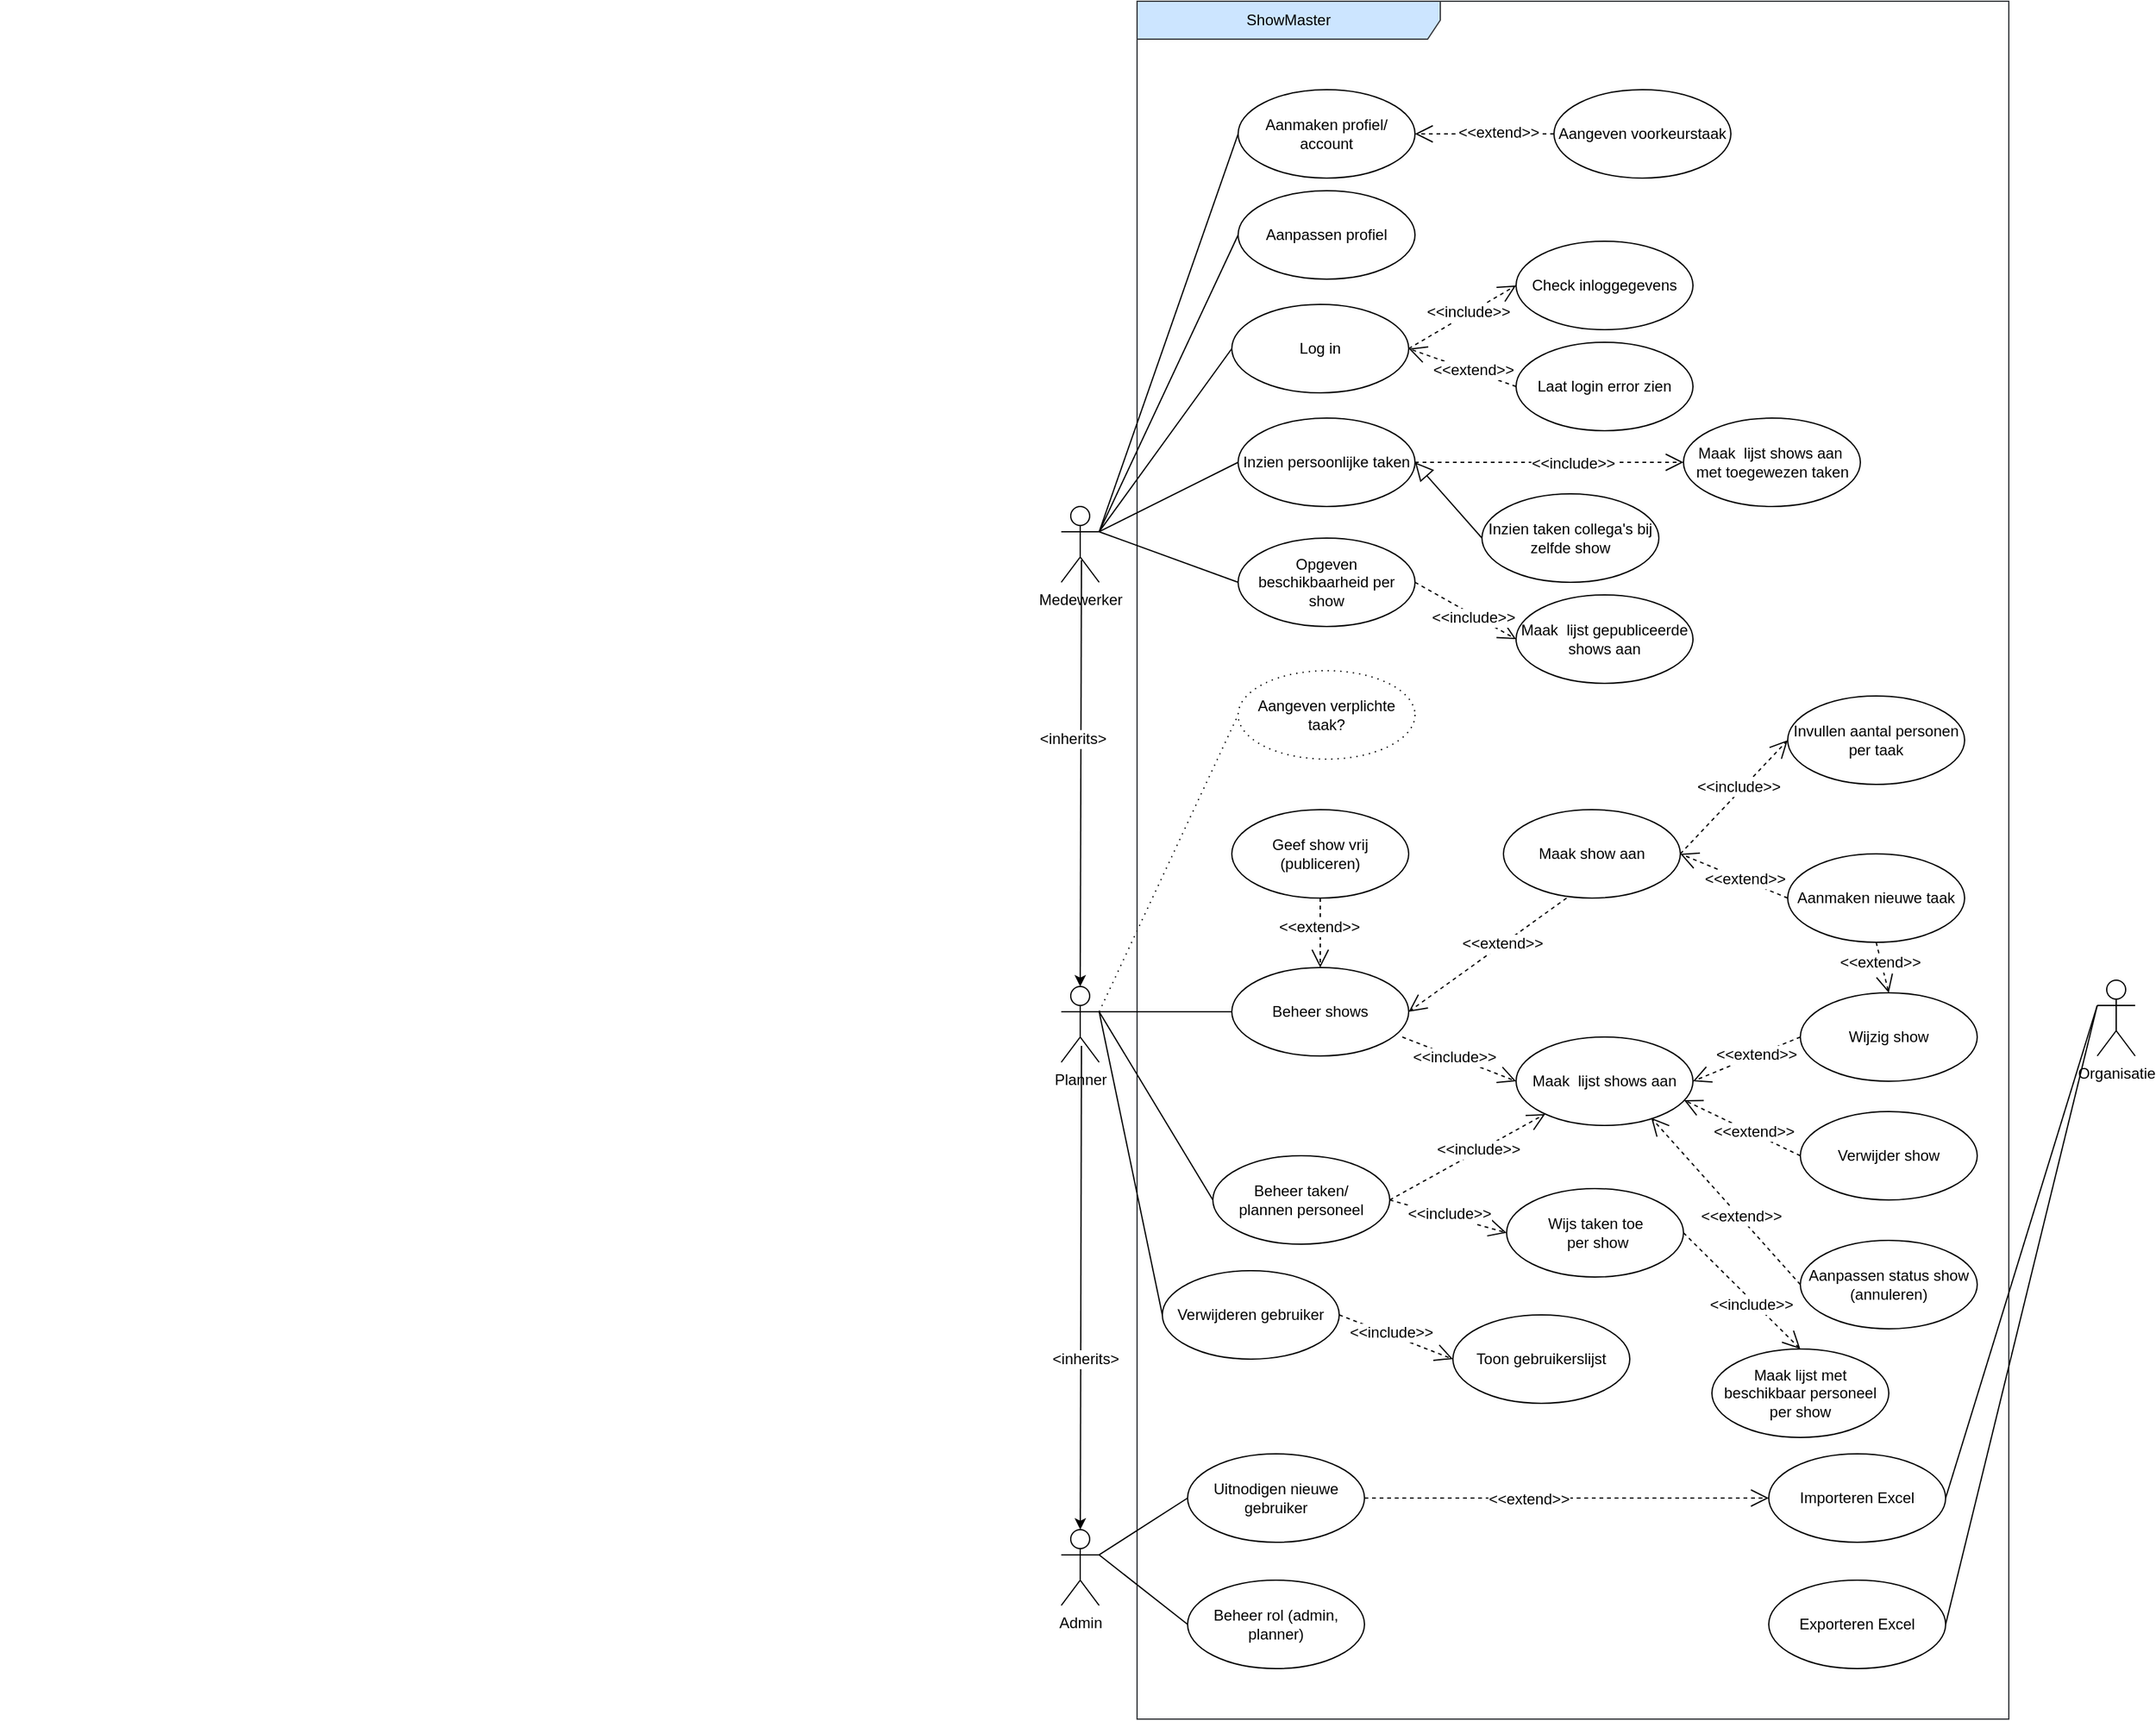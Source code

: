 <mxfile version="12.3.9" type="device" pages="1"><diagram id="63Dgajx7RVdvag6Upv2B" name="Page-1"><mxGraphModel dx="1422" dy="745" grid="1" gridSize="10" guides="1" tooltips="1" connect="1" arrows="1" fold="1" page="1" pageScale="1" pageWidth="827" pageHeight="1169" math="0" shadow="0"><root><mxCell id="0"/><mxCell id="1" parent="0"/><mxCell id="5yeZv31Xsz8RCUIxoDYr-2" value="ShowMaster" style="shape=umlFrame;whiteSpace=wrap;html=1;fixDash=0;container=0;width=240;comic=0;shadow=0;fillColor=#cce5ff;strokeColor=#36393d;" parent="1" vertex="1"><mxGeometry x="140" y="10" width="690" height="1360" as="geometry"><mxRectangle x="210" y="270" width="60" height="20" as="alternateBounds"/></mxGeometry></mxCell><mxCell id="5yeZv31Xsz8RCUIxoDYr-4" value="Medewerker" style="shape=umlActor;verticalLabelPosition=bottom;labelBackgroundColor=#ffffff;verticalAlign=top;html=1;shadow=0;comic=0;" parent="1" vertex="1"><mxGeometry x="80" y="410" width="30" height="60" as="geometry"/></mxCell><mxCell id="7aDTOr_ugDvHm5fWEMIT-33" value="Planner&lt;br&gt;" style="shape=umlActor;verticalLabelPosition=bottom;labelBackgroundColor=#ffffff;verticalAlign=top;html=1;shadow=0;comic=0;" parent="1" vertex="1"><mxGeometry x="80" y="790" width="30" height="60" as="geometry"/></mxCell><mxCell id="5yeZv31Xsz8RCUIxoDYr-11" value="Log in" style="ellipse;whiteSpace=wrap;html=1;shadow=0;comic=0;" parent="1" vertex="1"><mxGeometry x="215" y="250" width="140" height="70" as="geometry"/></mxCell><mxCell id="5yeZv31Xsz8RCUIxoDYr-12" value="Opgeven beschikbaarheid per show" style="ellipse;whiteSpace=wrap;html=1;shadow=0;comic=0;" parent="1" vertex="1"><mxGeometry x="220" y="435" width="140" height="70" as="geometry"/></mxCell><mxCell id="5yeZv31Xsz8RCUIxoDYr-13" value="Check inloggegevens" style="ellipse;whiteSpace=wrap;html=1;shadow=0;comic=0;" parent="1" vertex="1"><mxGeometry x="440" y="200" width="140" height="70" as="geometry"/></mxCell><mxCell id="5yeZv31Xsz8RCUIxoDYr-14" value="Laat login error zien" style="ellipse;whiteSpace=wrap;html=1;shadow=0;comic=0;" parent="1" vertex="1"><mxGeometry x="440" y="280" width="140" height="70" as="geometry"/></mxCell><mxCell id="5yeZv31Xsz8RCUIxoDYr-34" value="" style="rounded=0;orthogonalLoop=1;jettySize=auto;html=1;startArrow=block;startFill=0;startSize=12;endArrow=none;endFill=0;targetPerimeterSpacing=0;entryX=0;entryY=0.5;entryDx=0;entryDy=0;exitX=1;exitY=0.5;exitDx=0;exitDy=0;" parent="1" source="5yeZv31Xsz8RCUIxoDYr-15" target="5yeZv31Xsz8RCUIxoDYr-33" edge="1"><mxGeometry relative="1" as="geometry"/></mxCell><mxCell id="5yeZv31Xsz8RCUIxoDYr-15" value="Inzien persoonlijke taken" style="ellipse;whiteSpace=wrap;html=1;shadow=0;comic=0;" parent="1" vertex="1"><mxGeometry x="220" y="340" width="140" height="70" as="geometry"/></mxCell><mxCell id="5yeZv31Xsz8RCUIxoDYr-17" value="" style="endArrow=none;html=1;exitX=1;exitY=0.333;exitDx=0;exitDy=0;exitPerimeter=0;entryX=0;entryY=0.5;entryDx=0;entryDy=0;" parent="1" source="5yeZv31Xsz8RCUIxoDYr-4" target="5yeZv31Xsz8RCUIxoDYr-11" edge="1"><mxGeometry relative="1" as="geometry"><mxPoint x="70" y="740" as="sourcePoint"/><mxPoint x="230" y="740" as="targetPoint"/></mxGeometry></mxCell><mxCell id="5yeZv31Xsz8RCUIxoDYr-18" value="" style="resizable=0;html=1;align=left;verticalAlign=bottom;labelBackgroundColor=#ffffff;fontSize=10;" parent="5yeZv31Xsz8RCUIxoDYr-17" connectable="0" vertex="1"><mxGeometry x="-1" relative="1" as="geometry"/></mxCell><mxCell id="5yeZv31Xsz8RCUIxoDYr-19" value="" style="resizable=0;html=1;align=right;verticalAlign=bottom;labelBackgroundColor=#ffffff;fontSize=10;" parent="5yeZv31Xsz8RCUIxoDYr-17" connectable="0" vertex="1"><mxGeometry x="1" relative="1" as="geometry"/></mxCell><mxCell id="5yeZv31Xsz8RCUIxoDYr-20" value="" style="endArrow=open;dashed=1;endFill=0;endSize=12;html=1;exitX=1;exitY=0.5;exitDx=0;exitDy=0;entryX=0;entryY=0.5;entryDx=0;entryDy=0;" parent="1" source="5yeZv31Xsz8RCUIxoDYr-11" target="5yeZv31Xsz8RCUIxoDYr-13" edge="1"><mxGeometry width="160" relative="1" as="geometry"><mxPoint x="70" y="740" as="sourcePoint"/><mxPoint x="230" y="740" as="targetPoint"/></mxGeometry></mxCell><mxCell id="5yeZv31Xsz8RCUIxoDYr-22" value="&amp;lt;&amp;lt;include&amp;gt;&amp;gt;" style="text;html=1;align=center;verticalAlign=middle;resizable=0;points=[];;labelBackgroundColor=#ffffff;" parent="5yeZv31Xsz8RCUIxoDYr-20" vertex="1" connectable="0"><mxGeometry x="0.208" y="2" relative="1" as="geometry"><mxPoint x="-4" y="2.5" as="offset"/></mxGeometry></mxCell><mxCell id="5yeZv31Xsz8RCUIxoDYr-25" value="" style="endArrow=none;html=1;exitX=1;exitY=0.333;exitDx=0;exitDy=0;exitPerimeter=0;entryX=0;entryY=0.5;entryDx=0;entryDy=0;" parent="1" source="5yeZv31Xsz8RCUIxoDYr-4" target="5yeZv31Xsz8RCUIxoDYr-12" edge="1"><mxGeometry relative="1" as="geometry"><mxPoint x="120" y="440.0" as="sourcePoint"/><mxPoint x="230" y="285" as="targetPoint"/></mxGeometry></mxCell><mxCell id="5yeZv31Xsz8RCUIxoDYr-26" value="" style="resizable=0;html=1;align=left;verticalAlign=bottom;labelBackgroundColor=#ffffff;fontSize=10;" parent="5yeZv31Xsz8RCUIxoDYr-25" connectable="0" vertex="1"><mxGeometry x="-1" relative="1" as="geometry"/></mxCell><mxCell id="5yeZv31Xsz8RCUIxoDYr-27" value="" style="resizable=0;html=1;align=right;verticalAlign=bottom;labelBackgroundColor=#ffffff;fontSize=10;" parent="5yeZv31Xsz8RCUIxoDYr-25" connectable="0" vertex="1"><mxGeometry x="1" relative="1" as="geometry"/></mxCell><mxCell id="5yeZv31Xsz8RCUIxoDYr-28" value="" style="endArrow=none;html=1;entryX=0;entryY=0.5;entryDx=0;entryDy=0;exitX=1;exitY=0.333;exitDx=0;exitDy=0;exitPerimeter=0;" parent="1" source="5yeZv31Xsz8RCUIxoDYr-4" target="5yeZv31Xsz8RCUIxoDYr-15" edge="1"><mxGeometry relative="1" as="geometry"><mxPoint x="120" y="430" as="sourcePoint"/><mxPoint x="240" y="295" as="targetPoint"/></mxGeometry></mxCell><mxCell id="5yeZv31Xsz8RCUIxoDYr-29" value="" style="resizable=0;html=1;align=left;verticalAlign=bottom;labelBackgroundColor=#ffffff;fontSize=10;" parent="5yeZv31Xsz8RCUIxoDYr-28" connectable="0" vertex="1"><mxGeometry x="-1" relative="1" as="geometry"/></mxCell><mxCell id="5yeZv31Xsz8RCUIxoDYr-30" value="" style="resizable=0;html=1;align=right;verticalAlign=bottom;labelBackgroundColor=#ffffff;fontSize=10;" parent="5yeZv31Xsz8RCUIxoDYr-28" connectable="0" vertex="1"><mxGeometry x="1" relative="1" as="geometry"/></mxCell><mxCell id="5yeZv31Xsz8RCUIxoDYr-33" value="Inzien taken collega's bij zelfde show" style="ellipse;whiteSpace=wrap;html=1;shadow=0;comic=0;" parent="1" vertex="1"><mxGeometry x="413" y="400" width="140" height="70" as="geometry"/></mxCell><mxCell id="7aDTOr_ugDvHm5fWEMIT-28" value="" style="rounded=0;orthogonalLoop=1;jettySize=auto;html=1;exitX=0.533;exitY=0.783;exitDx=0;exitDy=0;exitPerimeter=0;" parent="1" source="7aDTOr_ugDvHm5fWEMIT-33" target="7aDTOr_ugDvHm5fWEMIT-27" edge="1"><mxGeometry relative="1" as="geometry"><mxPoint x="95" y="850" as="sourcePoint"/></mxGeometry></mxCell><mxCell id="7aDTOr_ugDvHm5fWEMIT-27" value="Admin" style="shape=umlActor;verticalLabelPosition=bottom;labelBackgroundColor=#ffffff;verticalAlign=top;html=1;shadow=0;comic=0;" parent="1" vertex="1"><mxGeometry x="80" y="1220" width="30" height="60" as="geometry"/></mxCell><mxCell id="5yeZv31Xsz8RCUIxoDYr-40" value="Beheer taken/&lt;br&gt;plannen personeel" style="ellipse;whiteSpace=wrap;html=1;shadow=0;comic=0;" parent="1" vertex="1"><mxGeometry x="200" y="924" width="140" height="70" as="geometry"/></mxCell><mxCell id="5yeZv31Xsz8RCUIxoDYr-41" value="Maak lijst met beschikbaar personeel per show" style="ellipse;whiteSpace=wrap;html=1;shadow=0;comic=0;" parent="1" vertex="1"><mxGeometry x="595" y="1077" width="140" height="70" as="geometry"/></mxCell><mxCell id="5yeZv31Xsz8RCUIxoDYr-47" value="" style="endArrow=none;html=1;entryX=0;entryY=0.5;entryDx=0;entryDy=0;exitX=1;exitY=0.333;exitDx=0;exitDy=0;exitPerimeter=0;" parent="1" source="7aDTOr_ugDvHm5fWEMIT-33" target="5yeZv31Xsz8RCUIxoDYr-40" edge="1"><mxGeometry relative="1" as="geometry"><mxPoint x="110" y="1110" as="sourcePoint"/><mxPoint x="230.0" y="585" as="targetPoint"/></mxGeometry></mxCell><mxCell id="5yeZv31Xsz8RCUIxoDYr-48" value="" style="resizable=0;html=1;align=left;verticalAlign=bottom;labelBackgroundColor=#ffffff;fontSize=10;" parent="5yeZv31Xsz8RCUIxoDYr-47" connectable="0" vertex="1"><mxGeometry x="-1" relative="1" as="geometry"/></mxCell><mxCell id="5yeZv31Xsz8RCUIxoDYr-49" value="" style="resizable=0;html=1;align=right;verticalAlign=bottom;labelBackgroundColor=#ffffff;fontSize=10;" parent="5yeZv31Xsz8RCUIxoDYr-47" connectable="0" vertex="1"><mxGeometry x="1" relative="1" as="geometry"/></mxCell><mxCell id="5yeZv31Xsz8RCUIxoDYr-63" value="Wijs taken toe&lt;br&gt;&amp;nbsp;per show" style="ellipse;whiteSpace=wrap;html=1;shadow=0;comic=0;" parent="1" vertex="1"><mxGeometry x="432.5" y="950" width="140" height="70" as="geometry"/></mxCell><mxCell id="5yeZv31Xsz8RCUIxoDYr-64" value="" style="endArrow=open;dashed=1;endFill=0;endSize=12;html=1;exitX=1;exitY=0.5;exitDx=0;exitDy=0;entryX=0;entryY=0.5;entryDx=0;entryDy=0;" parent="1" source="5yeZv31Xsz8RCUIxoDYr-40" target="5yeZv31Xsz8RCUIxoDYr-63" edge="1"><mxGeometry width="160" relative="1" as="geometry"><mxPoint x="275" y="1168" as="sourcePoint"/><mxPoint x="355" y="1238" as="targetPoint"/></mxGeometry></mxCell><mxCell id="5yeZv31Xsz8RCUIxoDYr-65" value="&amp;lt;&amp;lt;include&amp;gt;&amp;gt;" style="text;html=1;align=center;verticalAlign=middle;resizable=0;points=[];;labelBackgroundColor=#ffffff;" parent="5yeZv31Xsz8RCUIxoDYr-64" vertex="1" connectable="0"><mxGeometry x="0.208" y="2" relative="1" as="geometry"><mxPoint x="-10" y="-3" as="offset"/></mxGeometry></mxCell><mxCell id="7aDTOr_ugDvHm5fWEMIT-2" value="Beheer shows" style="ellipse;whiteSpace=wrap;html=1;shadow=0;comic=0;" parent="1" vertex="1"><mxGeometry x="215" y="775" width="140" height="70" as="geometry"/></mxCell><mxCell id="7aDTOr_ugDvHm5fWEMIT-3" value="Maak show aan" style="ellipse;whiteSpace=wrap;html=1;shadow=0;comic=0;" parent="1" vertex="1"><mxGeometry x="430" y="650" width="140" height="70" as="geometry"/></mxCell><mxCell id="7aDTOr_ugDvHm5fWEMIT-4" value="Wijzig show" style="ellipse;whiteSpace=wrap;html=1;shadow=0;comic=0;" parent="1" vertex="1"><mxGeometry x="665" y="795" width="140" height="70" as="geometry"/></mxCell><mxCell id="7aDTOr_ugDvHm5fWEMIT-5" value="Verwijder show" style="ellipse;whiteSpace=wrap;html=1;shadow=0;comic=0;" parent="1" vertex="1"><mxGeometry x="665" y="889" width="140" height="70" as="geometry"/></mxCell><mxCell id="7aDTOr_ugDvHm5fWEMIT-6" value="Aanpassen status show&lt;br&gt;(annuleren)" style="ellipse;whiteSpace=wrap;html=1;shadow=0;comic=0;" parent="1" vertex="1"><mxGeometry x="665" y="991" width="140" height="70" as="geometry"/></mxCell><mxCell id="7aDTOr_ugDvHm5fWEMIT-7" value="" style="endArrow=none;html=1;entryX=0;entryY=0.5;entryDx=0;entryDy=0;" parent="1" target="7aDTOr_ugDvHm5fWEMIT-2" edge="1"><mxGeometry relative="1" as="geometry"><mxPoint x="110" y="810" as="sourcePoint"/><mxPoint x="220" y="725" as="targetPoint"/></mxGeometry></mxCell><mxCell id="7aDTOr_ugDvHm5fWEMIT-8" value="" style="resizable=0;html=1;align=left;verticalAlign=bottom;labelBackgroundColor=#ffffff;fontSize=10;" parent="7aDTOr_ugDvHm5fWEMIT-7" connectable="0" vertex="1"><mxGeometry x="-1" relative="1" as="geometry"/></mxCell><mxCell id="7aDTOr_ugDvHm5fWEMIT-9" value="" style="resizable=0;html=1;align=right;verticalAlign=bottom;labelBackgroundColor=#ffffff;fontSize=10;" parent="7aDTOr_ugDvHm5fWEMIT-7" connectable="0" vertex="1"><mxGeometry x="1" relative="1" as="geometry"/></mxCell><mxCell id="7aDTOr_ugDvHm5fWEMIT-18" value="Geef show vrij (publiceren)" style="ellipse;whiteSpace=wrap;html=1;shadow=0;comic=0;" parent="1" vertex="1"><mxGeometry x="215" y="650" width="140" height="70" as="geometry"/></mxCell><mxCell id="7aDTOr_ugDvHm5fWEMIT-23" value="Invullen aantal personen per taak" style="ellipse;whiteSpace=wrap;html=1;shadow=0;comic=0;" parent="1" vertex="1"><mxGeometry x="655" y="560" width="140" height="70" as="geometry"/></mxCell><mxCell id="7aDTOr_ugDvHm5fWEMIT-24" value="" style="endArrow=open;dashed=1;endFill=0;endSize=12;html=1;exitX=1;exitY=0.5;exitDx=0;exitDy=0;entryX=0;entryY=0.5;entryDx=0;entryDy=0;" parent="1" source="7aDTOr_ugDvHm5fWEMIT-3" target="7aDTOr_ugDvHm5fWEMIT-23" edge="1"><mxGeometry width="160" relative="1" as="geometry"><mxPoint x="365" y="820" as="sourcePoint"/><mxPoint x="415" y="690" as="targetPoint"/></mxGeometry></mxCell><mxCell id="7aDTOr_ugDvHm5fWEMIT-25" value="&amp;lt;&amp;lt;include&amp;gt;&amp;gt;" style="text;html=1;align=center;verticalAlign=middle;resizable=0;points=[];;labelBackgroundColor=#ffffff;" parent="7aDTOr_ugDvHm5fWEMIT-24" vertex="1" connectable="0"><mxGeometry x="0.208" y="2" relative="1" as="geometry"><mxPoint x="-4" y="2.5" as="offset"/></mxGeometry></mxCell><mxCell id="7aDTOr_ugDvHm5fWEMIT-26" value="Uitnodigen nieuwe gebruiker" style="ellipse;whiteSpace=wrap;html=1;shadow=0;comic=0;" parent="1" vertex="1"><mxGeometry x="180" y="1160" width="140" height="70" as="geometry"/></mxCell><mxCell id="7aDTOr_ugDvHm5fWEMIT-29" value="Verwijderen gebruiker" style="ellipse;whiteSpace=wrap;html=1;shadow=0;comic=0;" parent="1" vertex="1"><mxGeometry x="160" y="1015" width="140" height="70" as="geometry"/></mxCell><mxCell id="7aDTOr_ugDvHm5fWEMIT-30" value="Aanmaken nieuwe taak" style="ellipse;whiteSpace=wrap;html=1;shadow=0;comic=0;" parent="1" vertex="1"><mxGeometry x="655" y="685" width="140" height="70" as="geometry"/></mxCell><mxCell id="7aDTOr_ugDvHm5fWEMIT-35" value="Aanpassen profiel" style="ellipse;whiteSpace=wrap;html=1;shadow=0;comic=0;" parent="1" vertex="1"><mxGeometry x="220" y="160" width="140" height="70" as="geometry"/></mxCell><mxCell id="7aDTOr_ugDvHm5fWEMIT-36" value="" style="endArrow=none;html=1;entryX=0;entryY=0.5;entryDx=0;entryDy=0;" parent="1" target="7aDTOr_ugDvHm5fWEMIT-35" edge="1"><mxGeometry relative="1" as="geometry"><mxPoint x="110" y="430" as="sourcePoint"/><mxPoint x="230" y="385" as="targetPoint"/></mxGeometry></mxCell><mxCell id="7aDTOr_ugDvHm5fWEMIT-37" value="" style="resizable=0;html=1;align=left;verticalAlign=bottom;labelBackgroundColor=#ffffff;fontSize=10;" parent="7aDTOr_ugDvHm5fWEMIT-36" connectable="0" vertex="1"><mxGeometry x="-1" relative="1" as="geometry"/></mxCell><mxCell id="7aDTOr_ugDvHm5fWEMIT-38" value="" style="resizable=0;html=1;align=right;verticalAlign=bottom;labelBackgroundColor=#ffffff;fontSize=10;" parent="7aDTOr_ugDvHm5fWEMIT-36" connectable="0" vertex="1"><mxGeometry x="1" relative="1" as="geometry"/></mxCell><mxCell id="7aDTOr_ugDvHm5fWEMIT-42" value="" style="endArrow=none;html=1;entryX=0;entryY=0.5;entryDx=0;entryDy=0;" parent="1" target="7aDTOr_ugDvHm5fWEMIT-29" edge="1"><mxGeometry relative="1" as="geometry"><mxPoint x="110" y="810" as="sourcePoint"/><mxPoint x="200" y="1169" as="targetPoint"/></mxGeometry></mxCell><mxCell id="7aDTOr_ugDvHm5fWEMIT-43" value="" style="resizable=0;html=1;align=left;verticalAlign=bottom;labelBackgroundColor=#ffffff;fontSize=10;" parent="7aDTOr_ugDvHm5fWEMIT-42" connectable="0" vertex="1"><mxGeometry x="-1" relative="1" as="geometry"/></mxCell><mxCell id="7aDTOr_ugDvHm5fWEMIT-44" value="" style="resizable=0;html=1;align=right;verticalAlign=bottom;labelBackgroundColor=#ffffff;fontSize=10;" parent="7aDTOr_ugDvHm5fWEMIT-42" connectable="0" vertex="1"><mxGeometry x="1" relative="1" as="geometry"/></mxCell><mxCell id="7aDTOr_ugDvHm5fWEMIT-45" value="" style="endArrow=none;html=1;entryX=0;entryY=0.5;entryDx=0;entryDy=0;exitX=1;exitY=0.333;exitDx=0;exitDy=0;exitPerimeter=0;" parent="1" source="7aDTOr_ugDvHm5fWEMIT-27" target="7aDTOr_ugDvHm5fWEMIT-26" edge="1"><mxGeometry relative="1" as="geometry"><mxPoint x="120" y="750" as="sourcePoint"/><mxPoint x="210" y="1109" as="targetPoint"/></mxGeometry></mxCell><mxCell id="7aDTOr_ugDvHm5fWEMIT-46" value="" style="resizable=0;html=1;align=left;verticalAlign=bottom;labelBackgroundColor=#ffffff;fontSize=10;" parent="7aDTOr_ugDvHm5fWEMIT-45" connectable="0" vertex="1"><mxGeometry x="-1" relative="1" as="geometry"/></mxCell><mxCell id="7aDTOr_ugDvHm5fWEMIT-47" value="" style="resizable=0;html=1;align=right;verticalAlign=bottom;labelBackgroundColor=#ffffff;fontSize=10;" parent="7aDTOr_ugDvHm5fWEMIT-45" connectable="0" vertex="1"><mxGeometry x="1" relative="1" as="geometry"/></mxCell><mxCell id="7aDTOr_ugDvHm5fWEMIT-48" value="Beheer rol (admin, planner)" style="ellipse;whiteSpace=wrap;html=1;shadow=0;comic=0;" parent="1" vertex="1"><mxGeometry x="180" y="1260" width="140" height="70" as="geometry"/></mxCell><mxCell id="7aDTOr_ugDvHm5fWEMIT-52" value="Aangeven voorkeurstaak" style="ellipse;whiteSpace=wrap;html=1;shadow=0;comic=0;" parent="1" vertex="1"><mxGeometry x="470" y="80" width="140" height="70" as="geometry"/></mxCell><mxCell id="7aDTOr_ugDvHm5fWEMIT-53" value="Maak&amp;nbsp; lijst shows aan" style="ellipse;whiteSpace=wrap;html=1;shadow=0;comic=0;" parent="1" vertex="1"><mxGeometry x="440" y="830" width="140" height="70" as="geometry"/></mxCell><mxCell id="7aDTOr_ugDvHm5fWEMIT-60" value="&amp;lt;inherits&amp;gt;" style="text;html=1;align=center;verticalAlign=middle;resizable=0;points=[];;labelBackgroundColor=#ffffff;" parent="1" vertex="1" connectable="0"><mxGeometry x="-750" y="1075" as="geometry"><mxPoint x="849" y="10" as="offset"/></mxGeometry></mxCell><mxCell id="7aDTOr_ugDvHm5fWEMIT-61" value="Importeren Excel" style="ellipse;whiteSpace=wrap;html=1;shadow=0;comic=0;" parent="1" vertex="1"><mxGeometry x="640" y="1160" width="140" height="70" as="geometry"/></mxCell><mxCell id="7aDTOr_ugDvHm5fWEMIT-62" value="Exporteren Excel" style="ellipse;whiteSpace=wrap;html=1;shadow=0;comic=0;" parent="1" vertex="1"><mxGeometry x="640" y="1260" width="140" height="70" as="geometry"/></mxCell><mxCell id="7aDTOr_ugDvHm5fWEMIT-63" value="Aangeven verplichte taak?" style="ellipse;whiteSpace=wrap;html=1;shadow=0;comic=0;dashed=1;dashPattern=1 4;" parent="1" vertex="1"><mxGeometry x="220" y="540" width="140" height="70" as="geometry"/></mxCell><mxCell id="7aDTOr_ugDvHm5fWEMIT-67" value="" style="endArrow=open;dashed=1;endFill=0;endSize=12;html=1;exitX=0;exitY=0.5;exitDx=0;exitDy=0;entryX=1;entryY=0.5;entryDx=0;entryDy=0;" parent="1" source="5yeZv31Xsz8RCUIxoDYr-14" target="5yeZv31Xsz8RCUIxoDYr-11" edge="1"><mxGeometry width="160" relative="1" as="geometry"><mxPoint x="423" y="795" as="sourcePoint"/><mxPoint x="490.647" y="721.774" as="targetPoint"/></mxGeometry></mxCell><mxCell id="7aDTOr_ugDvHm5fWEMIT-68" value="&amp;lt;&amp;lt;extend&amp;gt;&amp;gt;" style="text;html=1;align=center;verticalAlign=middle;resizable=0;points=[];;labelBackgroundColor=#ffffff;" parent="7aDTOr_ugDvHm5fWEMIT-67" vertex="1" connectable="0"><mxGeometry x="-0.188" y="-1" relative="1" as="geometry"><mxPoint as="offset"/></mxGeometry></mxCell><mxCell id="7aDTOr_ugDvHm5fWEMIT-69" value="" style="endArrow=open;dashed=1;endFill=0;endSize=12;html=1;exitX=0;exitY=0.5;exitDx=0;exitDy=0;" parent="1" source="7aDTOr_ugDvHm5fWEMIT-52" target="7aDTOr_ugDvHm5fWEMIT-72" edge="1"><mxGeometry width="160" relative="1" as="geometry"><mxPoint x="440" y="500" as="sourcePoint"/><mxPoint x="360" y="460" as="targetPoint"/></mxGeometry></mxCell><mxCell id="7aDTOr_ugDvHm5fWEMIT-70" value="&amp;lt;&amp;lt;extend&amp;gt;&amp;gt;" style="text;html=1;align=center;verticalAlign=middle;resizable=0;points=[];;labelBackgroundColor=#ffffff;" parent="7aDTOr_ugDvHm5fWEMIT-69" vertex="1" connectable="0"><mxGeometry x="-0.188" y="-1" relative="1" as="geometry"><mxPoint as="offset"/></mxGeometry></mxCell><mxCell id="7aDTOr_ugDvHm5fWEMIT-72" value="Aanmaken profiel/&lt;br&gt;account" style="ellipse;whiteSpace=wrap;html=1;shadow=0;comic=0;" parent="1" vertex="1"><mxGeometry x="220" y="80" width="140" height="70" as="geometry"/></mxCell><mxCell id="7aDTOr_ugDvHm5fWEMIT-73" value="" style="endArrow=open;dashed=1;endFill=0;endSize=12;html=1;exitX=1;exitY=0.5;exitDx=0;exitDy=0;" parent="1" source="5yeZv31Xsz8RCUIxoDYr-40" target="7aDTOr_ugDvHm5fWEMIT-53" edge="1"><mxGeometry width="160" relative="1" as="geometry"><mxPoint x="325" y="1018" as="sourcePoint"/><mxPoint x="453.96" y="844.99" as="targetPoint"/></mxGeometry></mxCell><mxCell id="7aDTOr_ugDvHm5fWEMIT-74" value="&amp;lt;&amp;lt;include&amp;gt;&amp;gt;" style="text;html=1;align=center;verticalAlign=middle;resizable=0;points=[];;labelBackgroundColor=#ffffff;" parent="7aDTOr_ugDvHm5fWEMIT-73" vertex="1" connectable="0"><mxGeometry x="0.208" y="2" relative="1" as="geometry"><mxPoint x="-4" y="2.5" as="offset"/></mxGeometry></mxCell><mxCell id="7aDTOr_ugDvHm5fWEMIT-76" value="" style="endArrow=none;html=1;exitX=0;exitY=0.5;exitDx=0;exitDy=0;" parent="1" source="7aDTOr_ugDvHm5fWEMIT-48" edge="1"><mxGeometry relative="1" as="geometry"><mxPoint x="120" y="1250" as="sourcePoint"/><mxPoint x="110" y="1240" as="targetPoint"/></mxGeometry></mxCell><mxCell id="7aDTOr_ugDvHm5fWEMIT-77" value="" style="resizable=0;html=1;align=left;verticalAlign=bottom;labelBackgroundColor=#ffffff;fontSize=10;" parent="7aDTOr_ugDvHm5fWEMIT-76" connectable="0" vertex="1"><mxGeometry x="-1" relative="1" as="geometry"/></mxCell><mxCell id="7aDTOr_ugDvHm5fWEMIT-78" value="" style="resizable=0;html=1;align=right;verticalAlign=bottom;labelBackgroundColor=#ffffff;fontSize=10;" parent="7aDTOr_ugDvHm5fWEMIT-76" connectable="0" vertex="1"><mxGeometry x="1" relative="1" as="geometry"/></mxCell><mxCell id="7aDTOr_ugDvHm5fWEMIT-85" value="" style="rounded=0;orthogonalLoop=1;jettySize=auto;html=1;exitX=0.533;exitY=0.783;exitDx=0;exitDy=0;exitPerimeter=0;" parent="1" edge="1"><mxGeometry relative="1" as="geometry"><mxPoint x="95.99" y="452.48" as="sourcePoint"/><mxPoint x="95" y="790" as="targetPoint"/></mxGeometry></mxCell><mxCell id="7aDTOr_ugDvHm5fWEMIT-86" value="&amp;lt;inherits&amp;gt;" style="text;html=1;align=center;verticalAlign=middle;resizable=0;points=[];;labelBackgroundColor=#ffffff;" parent="1" vertex="1" connectable="0"><mxGeometry x="-760" y="584" as="geometry"><mxPoint x="849" y="10" as="offset"/></mxGeometry></mxCell><mxCell id="RM0e2aBUKjIgCUnkiUgG-1" value="" style="endArrow=none;html=1;entryX=0;entryY=0.5;entryDx=0;entryDy=0;" edge="1" parent="1" target="7aDTOr_ugDvHm5fWEMIT-72"><mxGeometry relative="1" as="geometry"><mxPoint x="110" y="430" as="sourcePoint"/><mxPoint x="230" y="205" as="targetPoint"/></mxGeometry></mxCell><mxCell id="RM0e2aBUKjIgCUnkiUgG-2" value="" style="resizable=0;html=1;align=left;verticalAlign=bottom;labelBackgroundColor=#ffffff;fontSize=10;" connectable="0" vertex="1" parent="RM0e2aBUKjIgCUnkiUgG-1"><mxGeometry x="-1" relative="1" as="geometry"/></mxCell><mxCell id="RM0e2aBUKjIgCUnkiUgG-3" value="" style="resizable=0;html=1;align=right;verticalAlign=bottom;labelBackgroundColor=#ffffff;fontSize=10;" connectable="0" vertex="1" parent="RM0e2aBUKjIgCUnkiUgG-1"><mxGeometry x="1" relative="1" as="geometry"/></mxCell><mxCell id="RM0e2aBUKjIgCUnkiUgG-5" value="" style="endArrow=none;html=1;entryX=0;entryY=0.5;entryDx=0;entryDy=0;exitX=1;exitY=0.333;exitDx=0;exitDy=0;exitPerimeter=0;dashed=1;dashPattern=1 4;" edge="1" parent="1" source="7aDTOr_ugDvHm5fWEMIT-33" target="7aDTOr_ugDvHm5fWEMIT-63"><mxGeometry relative="1" as="geometry"><mxPoint x="120" y="820" as="sourcePoint"/><mxPoint x="225" y="820" as="targetPoint"/></mxGeometry></mxCell><mxCell id="RM0e2aBUKjIgCUnkiUgG-6" value="" style="resizable=0;html=1;align=left;verticalAlign=bottom;labelBackgroundColor=#ffffff;fontSize=10;" connectable="0" vertex="1" parent="RM0e2aBUKjIgCUnkiUgG-5"><mxGeometry x="-1" relative="1" as="geometry"/></mxCell><mxCell id="RM0e2aBUKjIgCUnkiUgG-7" value="" style="resizable=0;html=1;align=right;verticalAlign=bottom;labelBackgroundColor=#ffffff;fontSize=10;" connectable="0" vertex="1" parent="RM0e2aBUKjIgCUnkiUgG-5"><mxGeometry x="1" relative="1" as="geometry"/></mxCell><mxCell id="RM0e2aBUKjIgCUnkiUgG-8" value="" style="endArrow=open;dashed=1;endFill=0;endSize=12;html=1;exitX=0.357;exitY=1;exitDx=0;exitDy=0;entryX=1;entryY=0.5;entryDx=0;entryDy=0;exitPerimeter=0;" edge="1" parent="1" source="7aDTOr_ugDvHm5fWEMIT-3" target="7aDTOr_ugDvHm5fWEMIT-2"><mxGeometry width="160" relative="1" as="geometry"><mxPoint x="450" y="325" as="sourcePoint"/><mxPoint x="365" y="295" as="targetPoint"/></mxGeometry></mxCell><mxCell id="RM0e2aBUKjIgCUnkiUgG-9" value="&amp;lt;&amp;lt;extend&amp;gt;&amp;gt;" style="text;html=1;align=center;verticalAlign=middle;resizable=0;points=[];;labelBackgroundColor=#ffffff;" vertex="1" connectable="0" parent="RM0e2aBUKjIgCUnkiUgG-8"><mxGeometry x="-0.188" y="-1" relative="1" as="geometry"><mxPoint as="offset"/></mxGeometry></mxCell><mxCell id="RM0e2aBUKjIgCUnkiUgG-10" value="" style="endArrow=open;dashed=1;endFill=0;endSize=12;html=1;exitX=0.5;exitY=1;exitDx=0;exitDy=0;entryX=0.5;entryY=0;entryDx=0;entryDy=0;" edge="1" parent="1" source="7aDTOr_ugDvHm5fWEMIT-18" target="7aDTOr_ugDvHm5fWEMIT-2"><mxGeometry width="160" relative="1" as="geometry"><mxPoint x="440" y="695" as="sourcePoint"/><mxPoint x="365" y="820" as="targetPoint"/></mxGeometry></mxCell><mxCell id="RM0e2aBUKjIgCUnkiUgG-11" value="&amp;lt;&amp;lt;extend&amp;gt;&amp;gt;" style="text;html=1;align=center;verticalAlign=middle;resizable=0;points=[];;labelBackgroundColor=#ffffff;" vertex="1" connectable="0" parent="RM0e2aBUKjIgCUnkiUgG-10"><mxGeometry x="-0.188" y="-1" relative="1" as="geometry"><mxPoint as="offset"/></mxGeometry></mxCell><mxCell id="RM0e2aBUKjIgCUnkiUgG-12" value="" style="endArrow=open;dashed=1;endFill=0;endSize=12;html=1;exitX=0;exitY=0.5;exitDx=0;exitDy=0;entryX=1;entryY=0.5;entryDx=0;entryDy=0;" edge="1" parent="1" source="7aDTOr_ugDvHm5fWEMIT-30" target="7aDTOr_ugDvHm5fWEMIT-3"><mxGeometry width="160" relative="1" as="geometry"><mxPoint x="440" y="695" as="sourcePoint"/><mxPoint x="365" y="820" as="targetPoint"/></mxGeometry></mxCell><mxCell id="RM0e2aBUKjIgCUnkiUgG-13" value="&amp;lt;&amp;lt;extend&amp;gt;&amp;gt;" style="text;html=1;align=center;verticalAlign=middle;resizable=0;points=[];;labelBackgroundColor=#ffffff;" vertex="1" connectable="0" parent="RM0e2aBUKjIgCUnkiUgG-12"><mxGeometry x="-0.188" y="-1" relative="1" as="geometry"><mxPoint as="offset"/></mxGeometry></mxCell><mxCell id="RM0e2aBUKjIgCUnkiUgG-14" value="" style="endArrow=open;dashed=1;endFill=0;endSize=12;html=1;exitX=0.5;exitY=1;exitDx=0;exitDy=0;entryX=0.5;entryY=0;entryDx=0;entryDy=0;" edge="1" parent="1" source="7aDTOr_ugDvHm5fWEMIT-30" target="7aDTOr_ugDvHm5fWEMIT-4"><mxGeometry width="160" relative="1" as="geometry"><mxPoint x="665" y="730" as="sourcePoint"/><mxPoint x="580" y="695" as="targetPoint"/></mxGeometry></mxCell><mxCell id="RM0e2aBUKjIgCUnkiUgG-15" value="&amp;lt;&amp;lt;extend&amp;gt;&amp;gt;" style="text;html=1;align=center;verticalAlign=middle;resizable=0;points=[];;labelBackgroundColor=#ffffff;" vertex="1" connectable="0" parent="RM0e2aBUKjIgCUnkiUgG-14"><mxGeometry x="-0.188" y="-1" relative="1" as="geometry"><mxPoint as="offset"/></mxGeometry></mxCell><mxCell id="RM0e2aBUKjIgCUnkiUgG-17" value="" style="endArrow=open;dashed=1;endFill=0;endSize=12;html=1;exitX=0;exitY=0.5;exitDx=0;exitDy=0;entryX=1;entryY=0.5;entryDx=0;entryDy=0;" edge="1" parent="1" source="7aDTOr_ugDvHm5fWEMIT-4" target="7aDTOr_ugDvHm5fWEMIT-53"><mxGeometry width="160" relative="1" as="geometry"><mxPoint x="665" y="730" as="sourcePoint"/><mxPoint x="580" y="695" as="targetPoint"/></mxGeometry></mxCell><mxCell id="RM0e2aBUKjIgCUnkiUgG-18" value="&amp;lt;&amp;lt;extend&amp;gt;&amp;gt;" style="text;html=1;align=center;verticalAlign=middle;resizable=0;points=[];;labelBackgroundColor=#ffffff;" vertex="1" connectable="0" parent="RM0e2aBUKjIgCUnkiUgG-17"><mxGeometry x="-0.188" y="-1" relative="1" as="geometry"><mxPoint as="offset"/></mxGeometry></mxCell><mxCell id="RM0e2aBUKjIgCUnkiUgG-19" value="" style="endArrow=open;dashed=1;endFill=0;endSize=12;html=1;exitX=0;exitY=0.5;exitDx=0;exitDy=0;entryX=0.95;entryY=0.714;entryDx=0;entryDy=0;entryPerimeter=0;" edge="1" parent="1" source="7aDTOr_ugDvHm5fWEMIT-5" target="7aDTOr_ugDvHm5fWEMIT-53"><mxGeometry width="160" relative="1" as="geometry"><mxPoint x="675" y="840" as="sourcePoint"/><mxPoint x="575" y="855" as="targetPoint"/></mxGeometry></mxCell><mxCell id="RM0e2aBUKjIgCUnkiUgG-20" value="&amp;lt;&amp;lt;extend&amp;gt;&amp;gt;" style="text;html=1;align=center;verticalAlign=middle;resizable=0;points=[];;labelBackgroundColor=#ffffff;" vertex="1" connectable="0" parent="RM0e2aBUKjIgCUnkiUgG-19"><mxGeometry x="-0.188" y="-1" relative="1" as="geometry"><mxPoint as="offset"/></mxGeometry></mxCell><mxCell id="RM0e2aBUKjIgCUnkiUgG-21" value="" style="endArrow=open;dashed=1;endFill=0;endSize=12;html=1;exitX=0;exitY=0.5;exitDx=0;exitDy=0;entryX=0.764;entryY=0.914;entryDx=0;entryDy=0;entryPerimeter=0;" edge="1" parent="1" source="7aDTOr_ugDvHm5fWEMIT-6" target="7aDTOr_ugDvHm5fWEMIT-53"><mxGeometry width="160" relative="1" as="geometry"><mxPoint x="675" y="934" as="sourcePoint"/><mxPoint x="575" y="855" as="targetPoint"/></mxGeometry></mxCell><mxCell id="RM0e2aBUKjIgCUnkiUgG-22" value="&amp;lt;&amp;lt;extend&amp;gt;&amp;gt;" style="text;html=1;align=center;verticalAlign=middle;resizable=0;points=[];;labelBackgroundColor=#ffffff;" vertex="1" connectable="0" parent="RM0e2aBUKjIgCUnkiUgG-21"><mxGeometry x="-0.188" y="-1" relative="1" as="geometry"><mxPoint as="offset"/></mxGeometry></mxCell><mxCell id="RM0e2aBUKjIgCUnkiUgG-23" value="" style="endArrow=open;dashed=1;endFill=0;endSize=12;html=1;exitX=0.964;exitY=0.786;exitDx=0;exitDy=0;exitPerimeter=0;entryX=0;entryY=0.5;entryDx=0;entryDy=0;" edge="1" parent="1" source="7aDTOr_ugDvHm5fWEMIT-2" target="7aDTOr_ugDvHm5fWEMIT-53"><mxGeometry width="160" relative="1" as="geometry"><mxPoint x="350" y="969" as="sourcePoint"/><mxPoint x="465.645" y="883.945" as="targetPoint"/></mxGeometry></mxCell><mxCell id="RM0e2aBUKjIgCUnkiUgG-24" value="&amp;lt;&amp;lt;include&amp;gt;&amp;gt;" style="text;html=1;align=center;verticalAlign=middle;resizable=0;points=[];;labelBackgroundColor=#ffffff;" vertex="1" connectable="0" parent="RM0e2aBUKjIgCUnkiUgG-23"><mxGeometry x="0.208" y="2" relative="1" as="geometry"><mxPoint x="-14.5" y="-4" as="offset"/></mxGeometry></mxCell><mxCell id="RM0e2aBUKjIgCUnkiUgG-25" value="Toon gebruikerslijst" style="ellipse;whiteSpace=wrap;html=1;shadow=0;comic=0;" vertex="1" parent="1"><mxGeometry x="390" y="1050" width="140" height="70" as="geometry"/></mxCell><mxCell id="RM0e2aBUKjIgCUnkiUgG-26" value="" style="endArrow=open;dashed=1;endFill=0;endSize=12;html=1;exitX=1;exitY=0.5;exitDx=0;exitDy=0;entryX=0;entryY=0.5;entryDx=0;entryDy=0;" edge="1" parent="1" source="7aDTOr_ugDvHm5fWEMIT-29" target="RM0e2aBUKjIgCUnkiUgG-25"><mxGeometry width="160" relative="1" as="geometry"><mxPoint x="320" y="1076.5" as="sourcePoint"/><mxPoint x="360" y="1080" as="targetPoint"/></mxGeometry></mxCell><mxCell id="RM0e2aBUKjIgCUnkiUgG-29" value="&amp;lt;&amp;lt;include&amp;gt;&amp;gt;" style="text;html=1;align=center;verticalAlign=middle;resizable=0;points=[];;labelBackgroundColor=#ffffff;" vertex="1" connectable="0" parent="1"><mxGeometry x="345.018" y="1060.753" as="geometry"><mxPoint x="-4" y="2.5" as="offset"/></mxGeometry></mxCell><mxCell id="RM0e2aBUKjIgCUnkiUgG-30" value="Organisatie" style="shape=umlActor;verticalLabelPosition=bottom;labelBackgroundColor=#ffffff;verticalAlign=top;html=1;shadow=0;comic=0;" vertex="1" parent="1"><mxGeometry x="900" y="785" width="30" height="60" as="geometry"/></mxCell><mxCell id="RM0e2aBUKjIgCUnkiUgG-31" value="" style="endArrow=none;html=1;entryX=1;entryY=0.5;entryDx=0;entryDy=0;exitX=0;exitY=0.333;exitDx=0;exitDy=0;exitPerimeter=0;" edge="1" parent="1" source="RM0e2aBUKjIgCUnkiUgG-30" target="7aDTOr_ugDvHm5fWEMIT-61"><mxGeometry relative="1" as="geometry"><mxPoint x="120" y="820" as="sourcePoint"/><mxPoint x="170" y="1060" as="targetPoint"/></mxGeometry></mxCell><mxCell id="RM0e2aBUKjIgCUnkiUgG-32" value="" style="resizable=0;html=1;align=left;verticalAlign=bottom;labelBackgroundColor=#ffffff;fontSize=10;" connectable="0" vertex="1" parent="RM0e2aBUKjIgCUnkiUgG-31"><mxGeometry x="-1" relative="1" as="geometry"/></mxCell><mxCell id="RM0e2aBUKjIgCUnkiUgG-33" value="" style="resizable=0;html=1;align=right;verticalAlign=bottom;labelBackgroundColor=#ffffff;fontSize=10;" connectable="0" vertex="1" parent="RM0e2aBUKjIgCUnkiUgG-31"><mxGeometry x="1" relative="1" as="geometry"/></mxCell><mxCell id="RM0e2aBUKjIgCUnkiUgG-34" value="" style="endArrow=none;html=1;entryX=1;entryY=0.5;entryDx=0;entryDy=0;exitX=0;exitY=0.333;exitDx=0;exitDy=0;exitPerimeter=0;" edge="1" parent="1" source="RM0e2aBUKjIgCUnkiUgG-30" target="7aDTOr_ugDvHm5fWEMIT-62"><mxGeometry relative="1" as="geometry"><mxPoint x="960" y="815" as="sourcePoint"/><mxPoint x="790" y="1225" as="targetPoint"/></mxGeometry></mxCell><mxCell id="RM0e2aBUKjIgCUnkiUgG-35" value="" style="resizable=0;html=1;align=left;verticalAlign=bottom;labelBackgroundColor=#ffffff;fontSize=10;" connectable="0" vertex="1" parent="RM0e2aBUKjIgCUnkiUgG-34"><mxGeometry x="-1" relative="1" as="geometry"/></mxCell><mxCell id="RM0e2aBUKjIgCUnkiUgG-36" value="" style="resizable=0;html=1;align=right;verticalAlign=bottom;labelBackgroundColor=#ffffff;fontSize=10;" connectable="0" vertex="1" parent="RM0e2aBUKjIgCUnkiUgG-34"><mxGeometry x="1" relative="1" as="geometry"/></mxCell><mxCell id="RM0e2aBUKjIgCUnkiUgG-37" value="" style="endArrow=open;dashed=1;endFill=0;endSize=12;html=1;exitX=1;exitY=0.5;exitDx=0;exitDy=0;entryX=0;entryY=0.5;entryDx=0;entryDy=0;" edge="1" parent="1" source="7aDTOr_ugDvHm5fWEMIT-26" target="7aDTOr_ugDvHm5fWEMIT-61"><mxGeometry width="160" relative="1" as="geometry"><mxPoint x="675" y="1036" as="sourcePoint"/><mxPoint x="541.96" y="883.98" as="targetPoint"/></mxGeometry></mxCell><mxCell id="RM0e2aBUKjIgCUnkiUgG-38" value="&amp;lt;&amp;lt;extend&amp;gt;&amp;gt;" style="text;html=1;align=center;verticalAlign=middle;resizable=0;points=[];;labelBackgroundColor=#ffffff;" vertex="1" connectable="0" parent="RM0e2aBUKjIgCUnkiUgG-37"><mxGeometry x="-0.188" y="-1" relative="1" as="geometry"><mxPoint as="offset"/></mxGeometry></mxCell><mxCell id="RM0e2aBUKjIgCUnkiUgG-39" value="Maak&amp;nbsp; lijst gepubliceerde shows aan" style="ellipse;whiteSpace=wrap;html=1;shadow=0;comic=0;" vertex="1" parent="1"><mxGeometry x="440" y="480" width="140" height="70" as="geometry"/></mxCell><mxCell id="RM0e2aBUKjIgCUnkiUgG-40" value="" style="endArrow=open;dashed=1;endFill=0;endSize=12;html=1;exitX=1;exitY=0.5;exitDx=0;exitDy=0;entryX=0;entryY=0.5;entryDx=0;entryDy=0;" edge="1" parent="1" source="5yeZv31Xsz8RCUIxoDYr-12" target="RM0e2aBUKjIgCUnkiUgG-39"><mxGeometry width="160" relative="1" as="geometry"><mxPoint x="365" y="295" as="sourcePoint"/><mxPoint x="450" y="245" as="targetPoint"/></mxGeometry></mxCell><mxCell id="RM0e2aBUKjIgCUnkiUgG-41" value="&amp;lt;&amp;lt;include&amp;gt;&amp;gt;" style="text;html=1;align=center;verticalAlign=middle;resizable=0;points=[];;labelBackgroundColor=#ffffff;" vertex="1" connectable="0" parent="RM0e2aBUKjIgCUnkiUgG-40"><mxGeometry x="0.208" y="2" relative="1" as="geometry"><mxPoint x="-4" y="2.5" as="offset"/></mxGeometry></mxCell><mxCell id="RM0e2aBUKjIgCUnkiUgG-42" value="Maak&amp;nbsp; lijst shows aan&amp;nbsp;&lt;br&gt;met toegewezen taken" style="ellipse;whiteSpace=wrap;html=1;shadow=0;comic=0;" vertex="1" parent="1"><mxGeometry x="572.5" y="340" width="140" height="70" as="geometry"/></mxCell><mxCell id="RM0e2aBUKjIgCUnkiUgG-43" value="" style="endArrow=open;dashed=1;endFill=0;endSize=12;html=1;exitX=1;exitY=0.5;exitDx=0;exitDy=0;entryX=0;entryY=0.5;entryDx=0;entryDy=0;" edge="1" parent="1" source="5yeZv31Xsz8RCUIxoDYr-15" target="RM0e2aBUKjIgCUnkiUgG-42"><mxGeometry width="160" relative="1" as="geometry"><mxPoint x="365" y="295" as="sourcePoint"/><mxPoint x="450" y="245" as="targetPoint"/></mxGeometry></mxCell><mxCell id="RM0e2aBUKjIgCUnkiUgG-44" value="&amp;lt;&amp;lt;include&amp;gt;&amp;gt;" style="text;html=1;align=center;verticalAlign=middle;resizable=0;points=[];;labelBackgroundColor=#ffffff;" vertex="1" connectable="0" parent="RM0e2aBUKjIgCUnkiUgG-43"><mxGeometry x="0.208" y="2" relative="1" as="geometry"><mxPoint x="-4" y="2.5" as="offset"/></mxGeometry></mxCell><mxCell id="RM0e2aBUKjIgCUnkiUgG-45" value="" style="endArrow=open;dashed=1;endFill=0;endSize=12;html=1;exitX=1;exitY=0.5;exitDx=0;exitDy=0;entryX=0.5;entryY=0;entryDx=0;entryDy=0;" edge="1" parent="1" source="5yeZv31Xsz8RCUIxoDYr-63" target="5yeZv31Xsz8RCUIxoDYr-41"><mxGeometry width="160" relative="1" as="geometry"><mxPoint x="350" y="969" as="sourcePoint"/><mxPoint x="465.645" y="883.945" as="targetPoint"/></mxGeometry></mxCell><mxCell id="RM0e2aBUKjIgCUnkiUgG-46" value="&amp;lt;&amp;lt;include&amp;gt;&amp;gt;" style="text;html=1;align=center;verticalAlign=middle;resizable=0;points=[];;labelBackgroundColor=#ffffff;" vertex="1" connectable="0" parent="RM0e2aBUKjIgCUnkiUgG-45"><mxGeometry x="0.208" y="2" relative="1" as="geometry"><mxPoint x="-4" y="2.5" as="offset"/></mxGeometry></mxCell></root></mxGraphModel></diagram></mxfile>